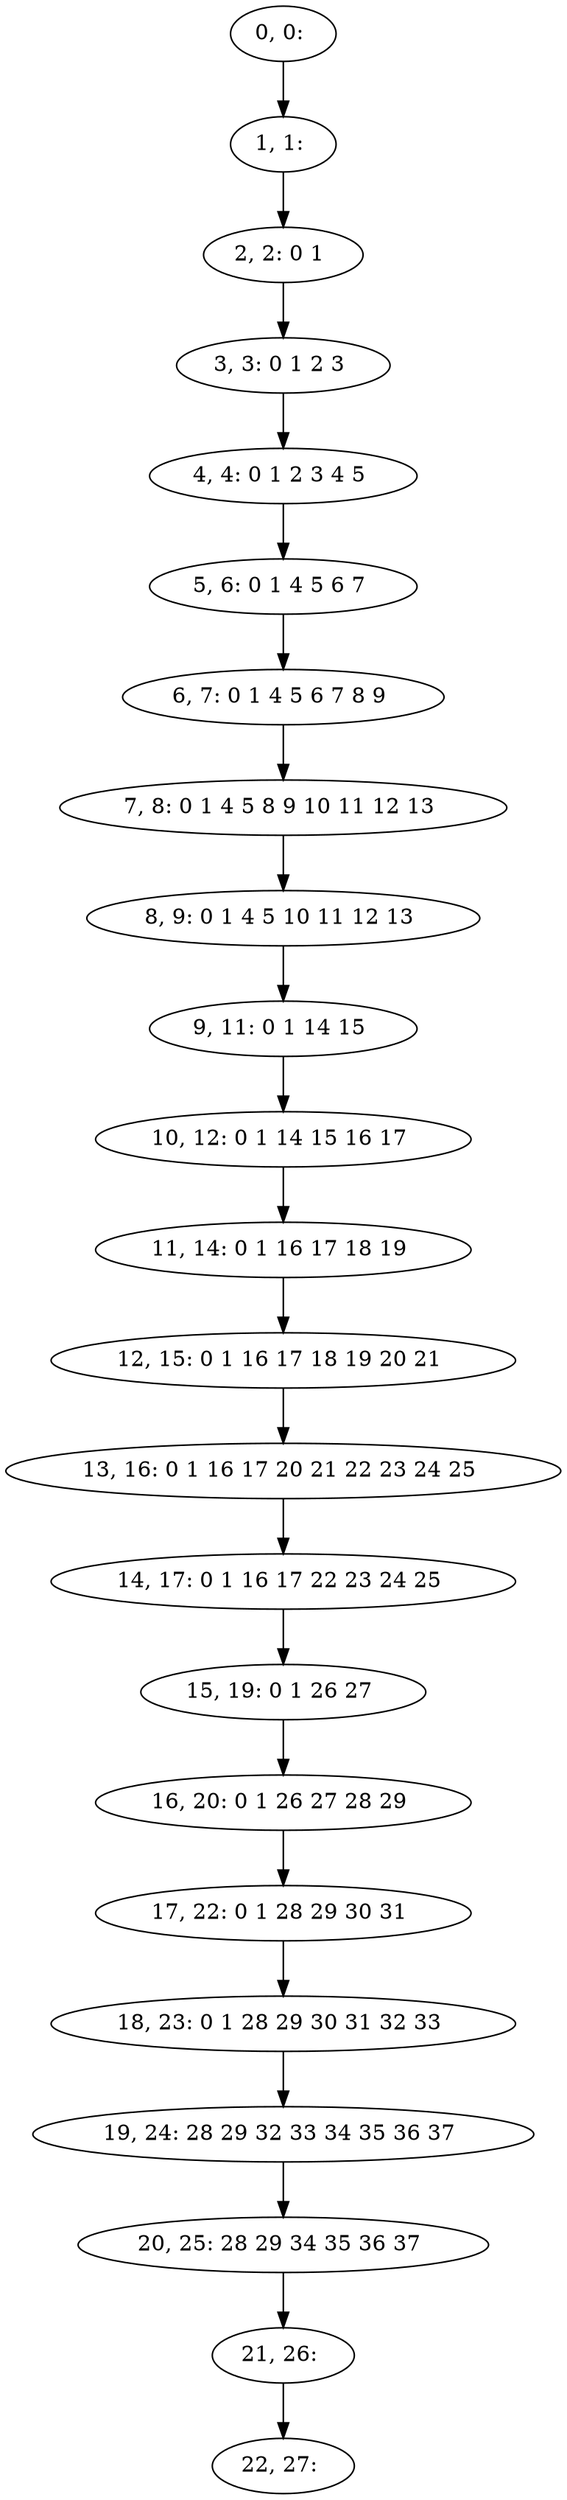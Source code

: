 digraph G {
0[label="0, 0: "];
1[label="1, 1: "];
2[label="2, 2: 0 1 "];
3[label="3, 3: 0 1 2 3 "];
4[label="4, 4: 0 1 2 3 4 5 "];
5[label="5, 6: 0 1 4 5 6 7 "];
6[label="6, 7: 0 1 4 5 6 7 8 9 "];
7[label="7, 8: 0 1 4 5 8 9 10 11 12 13 "];
8[label="8, 9: 0 1 4 5 10 11 12 13 "];
9[label="9, 11: 0 1 14 15 "];
10[label="10, 12: 0 1 14 15 16 17 "];
11[label="11, 14: 0 1 16 17 18 19 "];
12[label="12, 15: 0 1 16 17 18 19 20 21 "];
13[label="13, 16: 0 1 16 17 20 21 22 23 24 25 "];
14[label="14, 17: 0 1 16 17 22 23 24 25 "];
15[label="15, 19: 0 1 26 27 "];
16[label="16, 20: 0 1 26 27 28 29 "];
17[label="17, 22: 0 1 28 29 30 31 "];
18[label="18, 23: 0 1 28 29 30 31 32 33 "];
19[label="19, 24: 28 29 32 33 34 35 36 37 "];
20[label="20, 25: 28 29 34 35 36 37 "];
21[label="21, 26: "];
22[label="22, 27: "];
0->1 ;
1->2 ;
2->3 ;
3->4 ;
4->5 ;
5->6 ;
6->7 ;
7->8 ;
8->9 ;
9->10 ;
10->11 ;
11->12 ;
12->13 ;
13->14 ;
14->15 ;
15->16 ;
16->17 ;
17->18 ;
18->19 ;
19->20 ;
20->21 ;
21->22 ;
}
